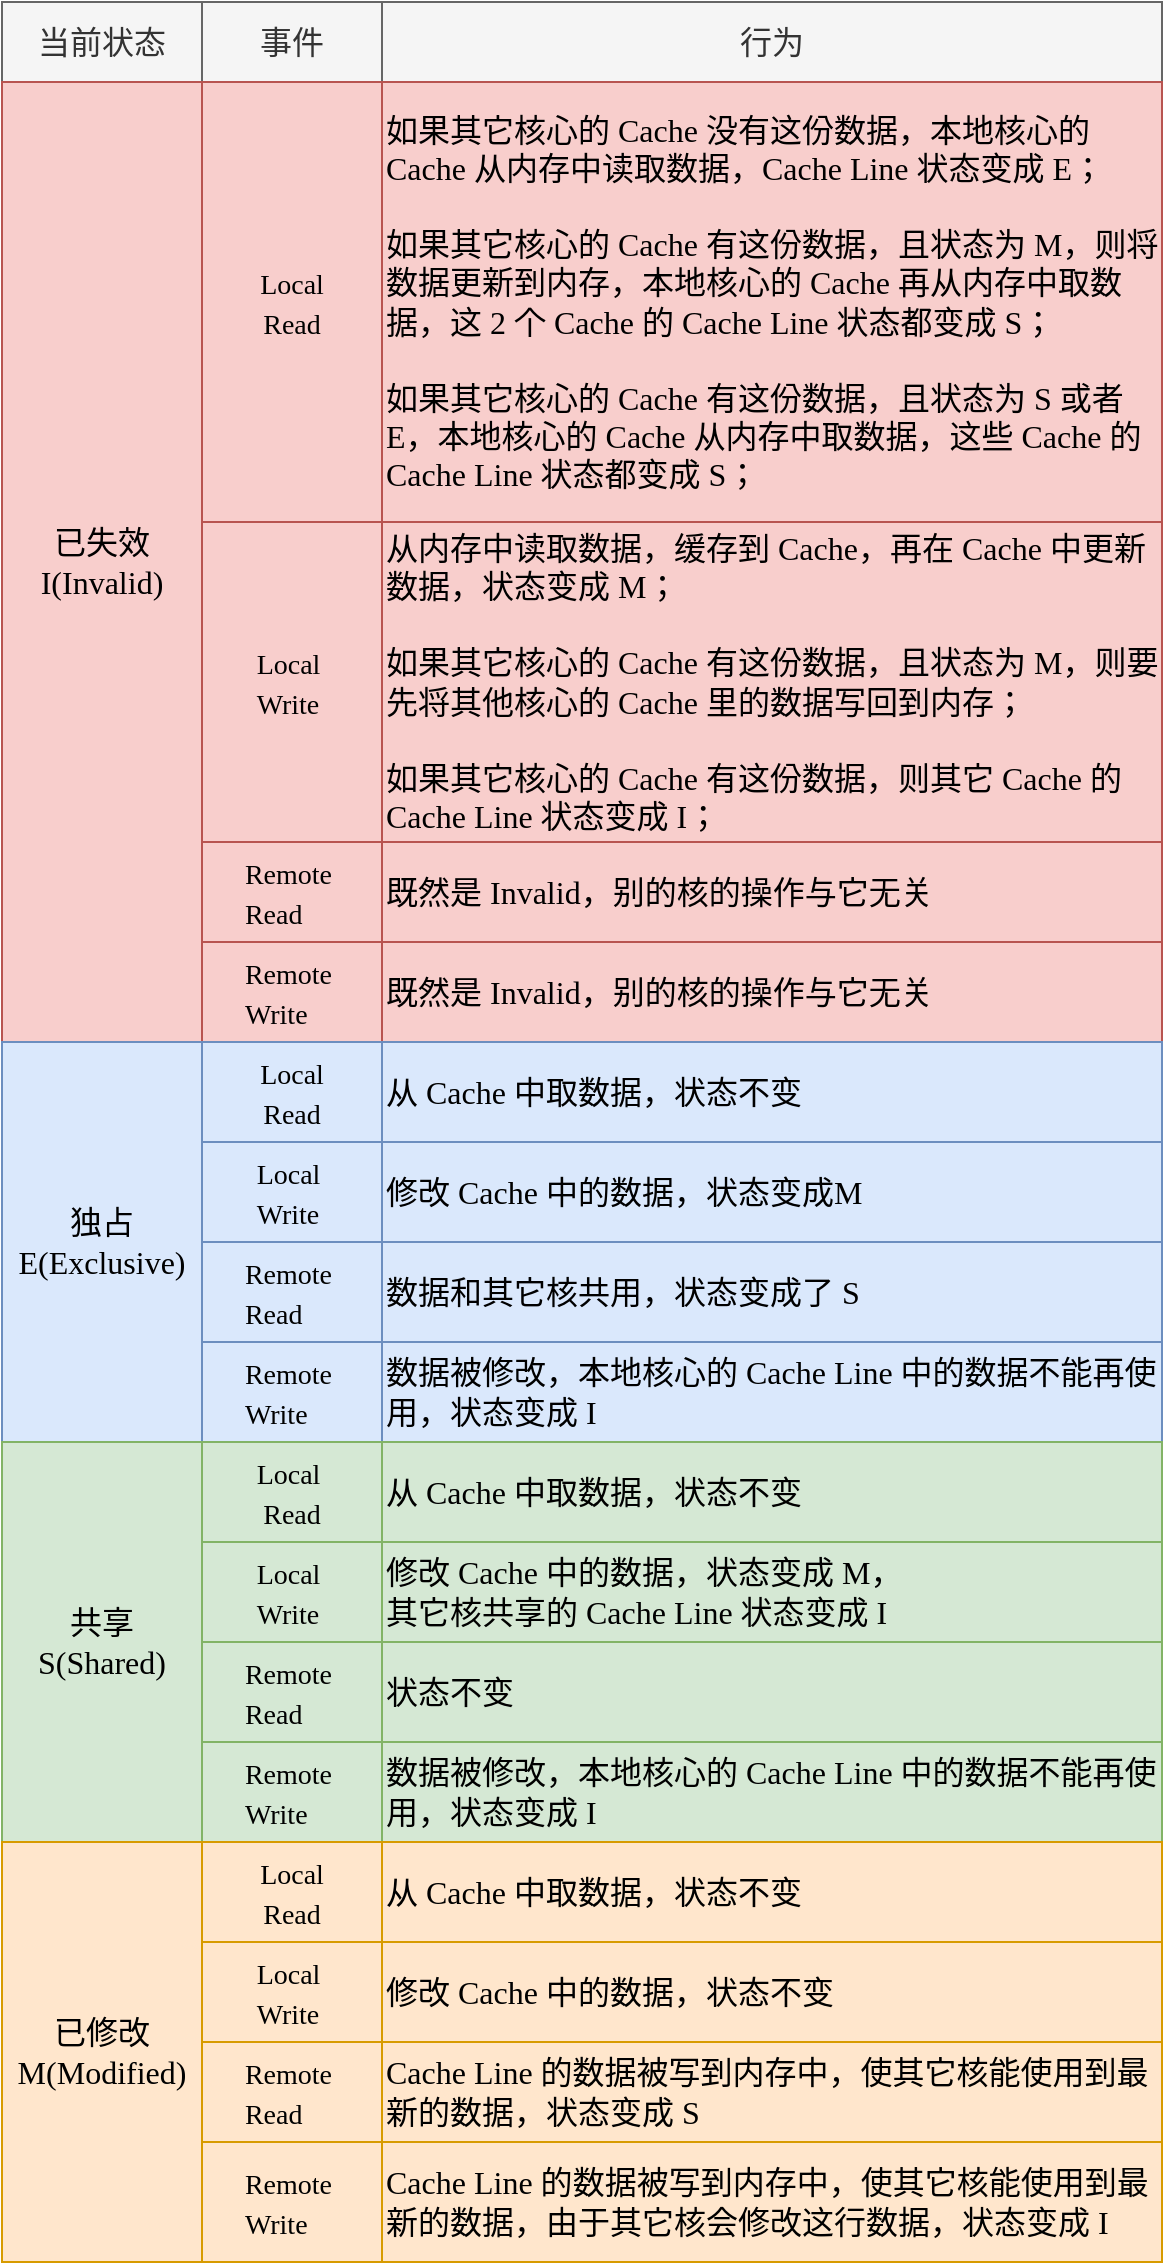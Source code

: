 <mxfile version="13.8.1" type="github">
  <diagram id="H_X2Ao0RTOzGFtQJGk72" name="Page-1">
    <mxGraphModel dx="1422" dy="706" grid="1" gridSize="10" guides="1" tooltips="1" connect="1" arrows="1" fold="1" page="1" pageScale="1" pageWidth="827" pageHeight="1169" math="0" shadow="0">
      <root>
        <mxCell id="0" />
        <mxCell id="1" parent="0" />
        <mxCell id="tkkjbWvbHhPlk-BtSmLQ-1" value="当前状态" style="rounded=0;whiteSpace=wrap;html=1;fontSize=16;fontFamily=Comic Sans MS;fillColor=#f5f5f5;strokeColor=#666666;fontColor=#333333;" vertex="1" parent="1">
          <mxGeometry x="90" y="80" width="100" height="40" as="geometry" />
        </mxCell>
        <mxCell id="tkkjbWvbHhPlk-BtSmLQ-2" value="事件" style="rounded=0;whiteSpace=wrap;html=1;fontSize=16;fontFamily=Comic Sans MS;fillColor=#f5f5f5;strokeColor=#666666;fontColor=#333333;" vertex="1" parent="1">
          <mxGeometry x="190" y="80" width="90" height="40" as="geometry" />
        </mxCell>
        <mxCell id="tkkjbWvbHhPlk-BtSmLQ-3" value="行为" style="rounded=0;whiteSpace=wrap;html=1;fontSize=16;fontFamily=Comic Sans MS;fillColor=#f5f5f5;strokeColor=#666666;fontColor=#333333;" vertex="1" parent="1">
          <mxGeometry x="280" y="80" width="390" height="40" as="geometry" />
        </mxCell>
        <mxCell id="tkkjbWvbHhPlk-BtSmLQ-5" value="&lt;span style=&quot;font-size: 14px ; text-align: left&quot;&gt;Local &lt;br&gt;Read&lt;/span&gt;" style="rounded=0;whiteSpace=wrap;html=1;fontSize=16;fontFamily=Comic Sans MS;fillColor=#f8cecc;strokeColor=#b85450;" vertex="1" parent="1">
          <mxGeometry x="190" y="120" width="90" height="220" as="geometry" />
        </mxCell>
        <mxCell id="tkkjbWvbHhPlk-BtSmLQ-7" value="&lt;div&gt;如果其它核心的 Cache 没有这份数据，本地核心的 Cache 从内存中读取数据，Cache Line 状态变成 E；&lt;/div&gt;&lt;div&gt;&lt;br&gt;&lt;/div&gt;&lt;div&gt;如果其它核心的 Cache 有这份数据，且状态为 M，则将数据更新到内存，本地核心的 Cache 再从内存中取数据，这 2 个 Cache 的 Cache Line 状态都变成 S；&amp;nbsp;&lt;/div&gt;&lt;div&gt;&lt;br&gt;&lt;/div&gt;&lt;div&gt;如果其它核心的 Cache 有这份数据，且状态为 S 或者E，本地核心的 Cache 从内存中取数据，这些 Cache 的 Cache Line 状态都变成 S；&lt;/div&gt;" style="rounded=0;whiteSpace=wrap;html=1;fillColor=#f8cecc;fontSize=16;align=left;fontFamily=Comic Sans MS;strokeColor=#b85450;" vertex="1" parent="1">
          <mxGeometry x="280" y="120" width="390" height="220" as="geometry" />
        </mxCell>
        <mxCell id="tkkjbWvbHhPlk-BtSmLQ-8" value="&lt;div&gt;从内存中读取数据，缓存到 Cache，再在 Cache 中更新数据，状态变成 M；&lt;/div&gt;&lt;div&gt;&lt;br&gt;&lt;/div&gt;&lt;div&gt;如果其它核心的 Cache 有这份数据，且状态为 M，则要先将其他核心的 Cache 里的数据写回到内存；&lt;/div&gt;&lt;div&gt;&lt;br&gt;&lt;/div&gt;&lt;div&gt;如果其它核心的 Cache 有这份数据，则其它 Cache 的Cache Line 状态变成 I；&lt;/div&gt;" style="rounded=0;whiteSpace=wrap;html=1;fillColor=#f8cecc;fontSize=16;align=left;fontFamily=Comic Sans MS;strokeColor=#b85450;" vertex="1" parent="1">
          <mxGeometry x="280" y="340" width="390" height="160" as="geometry" />
        </mxCell>
        <mxCell id="tkkjbWvbHhPlk-BtSmLQ-9" value="&lt;div style=&quot;text-align: left&quot;&gt;&lt;span style=&quot;font-size: 14px&quot;&gt;Local&amp;nbsp;&lt;/span&gt;&lt;/div&gt;&lt;div style=&quot;text-align: left&quot;&gt;&lt;span style=&quot;font-size: 14px&quot;&gt;Write&lt;/span&gt;&lt;/div&gt;" style="rounded=0;whiteSpace=wrap;html=1;fontSize=16;fontFamily=Comic Sans MS;fillColor=#f8cecc;strokeColor=#b85450;" vertex="1" parent="1">
          <mxGeometry x="190" y="340" width="90" height="160" as="geometry" />
        </mxCell>
        <mxCell id="tkkjbWvbHhPlk-BtSmLQ-10" value="既然是 Invalid，别的核的操作与它无关" style="rounded=0;whiteSpace=wrap;html=1;fillColor=#f8cecc;fontSize=16;align=left;fontFamily=Comic Sans MS;strokeColor=#b85450;" vertex="1" parent="1">
          <mxGeometry x="280" y="500" width="390" height="50" as="geometry" />
        </mxCell>
        <mxCell id="tkkjbWvbHhPlk-BtSmLQ-11" value="&lt;div style=&quot;text-align: left&quot;&gt;&lt;span style=&quot;font-size: 14px&quot;&gt;Remote&amp;nbsp;&lt;/span&gt;&lt;/div&gt;&lt;div style=&quot;text-align: left&quot;&gt;&lt;span style=&quot;font-size: 14px&quot;&gt;Read&lt;/span&gt;&lt;br&gt;&lt;/div&gt;" style="rounded=0;whiteSpace=wrap;html=1;fontSize=16;fontFamily=Comic Sans MS;fillColor=#f8cecc;strokeColor=#b85450;" vertex="1" parent="1">
          <mxGeometry x="190" y="500" width="90" height="50" as="geometry" />
        </mxCell>
        <mxCell id="tkkjbWvbHhPlk-BtSmLQ-13" value="既然是 Invalid，别的核的操作与它无关" style="rounded=0;whiteSpace=wrap;html=1;fillColor=#f8cecc;fontSize=16;align=left;fontFamily=Comic Sans MS;strokeColor=#b85450;" vertex="1" parent="1">
          <mxGeometry x="280" y="550" width="390" height="50" as="geometry" />
        </mxCell>
        <mxCell id="tkkjbWvbHhPlk-BtSmLQ-14" value="&lt;div style=&quot;text-align: left&quot;&gt;&lt;span style=&quot;font-size: 14px&quot;&gt;Remote&amp;nbsp;&lt;/span&gt;&lt;/div&gt;&lt;div style=&quot;text-align: left&quot;&gt;&lt;span style=&quot;font-size: 14px&quot;&gt;Write&lt;/span&gt;&lt;/div&gt;" style="rounded=0;whiteSpace=wrap;html=1;fontSize=16;fontFamily=Comic Sans MS;fillColor=#f8cecc;strokeColor=#b85450;" vertex="1" parent="1">
          <mxGeometry x="190" y="550" width="90" height="50" as="geometry" />
        </mxCell>
        <mxCell id="tkkjbWvbHhPlk-BtSmLQ-15" value="已失效&lt;br&gt;I(Invalid)" style="rounded=0;whiteSpace=wrap;html=1;fontSize=16;fontFamily=Comic Sans MS;fillColor=#f8cecc;strokeColor=#b85450;" vertex="1" parent="1">
          <mxGeometry x="90" y="120" width="100" height="480" as="geometry" />
        </mxCell>
        <mxCell id="tkkjbWvbHhPlk-BtSmLQ-20" value="数据和其它核共用，状态变成了 S" style="rounded=0;whiteSpace=wrap;html=1;fillColor=#dae8fc;fontSize=16;align=left;fontFamily=Comic Sans MS;strokeColor=#6c8ebf;" vertex="1" parent="1">
          <mxGeometry x="280" y="700" width="390" height="50" as="geometry" />
        </mxCell>
        <mxCell id="tkkjbWvbHhPlk-BtSmLQ-21" value="&lt;div style=&quot;text-align: left&quot;&gt;&lt;span style=&quot;font-size: 14px&quot;&gt;Remote&amp;nbsp;&lt;/span&gt;&lt;/div&gt;&lt;div style=&quot;text-align: left&quot;&gt;&lt;span style=&quot;font-size: 14px&quot;&gt;Read&lt;/span&gt;&lt;br&gt;&lt;/div&gt;" style="rounded=0;whiteSpace=wrap;html=1;fontSize=16;fontFamily=Comic Sans MS;fillColor=#dae8fc;strokeColor=#6c8ebf;" vertex="1" parent="1">
          <mxGeometry x="190" y="700" width="90" height="50" as="geometry" />
        </mxCell>
        <mxCell id="tkkjbWvbHhPlk-BtSmLQ-22" value="数据被修改，本地核心的 Cache Line 中的数据不能再使用，状态变成 I" style="rounded=0;whiteSpace=wrap;html=1;fillColor=#dae8fc;fontSize=16;align=left;fontFamily=Comic Sans MS;strokeColor=#6c8ebf;" vertex="1" parent="1">
          <mxGeometry x="280" y="750" width="390" height="50" as="geometry" />
        </mxCell>
        <mxCell id="tkkjbWvbHhPlk-BtSmLQ-23" value="&lt;div style=&quot;text-align: left&quot;&gt;&lt;span style=&quot;font-size: 14px&quot;&gt;Remote&amp;nbsp;&lt;/span&gt;&lt;/div&gt;&lt;div style=&quot;text-align: left&quot;&gt;&lt;span style=&quot;font-size: 14px&quot;&gt;Write&lt;/span&gt;&lt;/div&gt;" style="rounded=0;whiteSpace=wrap;html=1;fontSize=16;fontFamily=Comic Sans MS;fillColor=#dae8fc;strokeColor=#6c8ebf;" vertex="1" parent="1">
          <mxGeometry x="190" y="750" width="90" height="50" as="geometry" />
        </mxCell>
        <mxCell id="tkkjbWvbHhPlk-BtSmLQ-24" value="独占&lt;br&gt;E(Exclusive)" style="rounded=0;whiteSpace=wrap;html=1;fontSize=16;fontFamily=Comic Sans MS;fillColor=#dae8fc;strokeColor=#6c8ebf;" vertex="1" parent="1">
          <mxGeometry x="90" y="600" width="100" height="200" as="geometry" />
        </mxCell>
        <mxCell id="tkkjbWvbHhPlk-BtSmLQ-25" value="" style="group;fontFamily=Comic Sans MS;fillColor=#dae8fc;strokeColor=#6c8ebf;" vertex="1" connectable="0" parent="1">
          <mxGeometry x="190" y="600" width="480" height="50" as="geometry" />
        </mxCell>
        <mxCell id="tkkjbWvbHhPlk-BtSmLQ-16" value="&lt;span style=&quot;font-size: 14px ; text-align: left&quot;&gt;Local &lt;br&gt;Read&lt;/span&gt;" style="rounded=0;whiteSpace=wrap;html=1;fontSize=16;fontFamily=Comic Sans MS;fillColor=#dae8fc;strokeColor=#6c8ebf;" vertex="1" parent="tkkjbWvbHhPlk-BtSmLQ-25">
          <mxGeometry width="90" height="50" as="geometry" />
        </mxCell>
        <mxCell id="tkkjbWvbHhPlk-BtSmLQ-17" value="从 Cache 中取数据，状态不变" style="rounded=0;whiteSpace=wrap;html=1;fillColor=#dae8fc;fontSize=16;align=left;fontFamily=Comic Sans MS;strokeColor=#6c8ebf;" vertex="1" parent="tkkjbWvbHhPlk-BtSmLQ-25">
          <mxGeometry x="90" width="390" height="50" as="geometry" />
        </mxCell>
        <mxCell id="tkkjbWvbHhPlk-BtSmLQ-26" value="" style="group;fontFamily=Comic Sans MS;fillColor=#dae8fc;strokeColor=#6c8ebf;" vertex="1" connectable="0" parent="1">
          <mxGeometry x="190" y="650" width="480" height="50" as="geometry" />
        </mxCell>
        <mxCell id="tkkjbWvbHhPlk-BtSmLQ-18" value="修改 Cache 中的数据，状态变成M" style="rounded=0;whiteSpace=wrap;html=1;fillColor=#dae8fc;fontSize=16;align=left;fontFamily=Comic Sans MS;strokeColor=#6c8ebf;" vertex="1" parent="tkkjbWvbHhPlk-BtSmLQ-26">
          <mxGeometry x="90" width="390" height="50" as="geometry" />
        </mxCell>
        <mxCell id="tkkjbWvbHhPlk-BtSmLQ-19" value="&lt;div style=&quot;text-align: left&quot;&gt;&lt;span style=&quot;font-size: 14px&quot;&gt;Local&amp;nbsp;&lt;/span&gt;&lt;/div&gt;&lt;div style=&quot;text-align: left&quot;&gt;&lt;span style=&quot;font-size: 14px&quot;&gt;Write&lt;/span&gt;&lt;/div&gt;" style="rounded=0;whiteSpace=wrap;html=1;fontSize=16;fontFamily=Comic Sans MS;fillColor=#dae8fc;strokeColor=#6c8ebf;" vertex="1" parent="tkkjbWvbHhPlk-BtSmLQ-26">
          <mxGeometry width="90" height="50" as="geometry" />
        </mxCell>
        <mxCell id="tkkjbWvbHhPlk-BtSmLQ-27" value="状态不变" style="rounded=0;whiteSpace=wrap;html=1;fillColor=#d5e8d4;fontSize=16;align=left;fontFamily=Comic Sans MS;strokeColor=#82b366;" vertex="1" parent="1">
          <mxGeometry x="280" y="900" width="390" height="50" as="geometry" />
        </mxCell>
        <mxCell id="tkkjbWvbHhPlk-BtSmLQ-28" value="&lt;div style=&quot;text-align: left&quot;&gt;&lt;span style=&quot;font-size: 14px&quot;&gt;Remote&amp;nbsp;&lt;/span&gt;&lt;/div&gt;&lt;div style=&quot;text-align: left&quot;&gt;&lt;span style=&quot;font-size: 14px&quot;&gt;Read&lt;/span&gt;&lt;br&gt;&lt;/div&gt;" style="rounded=0;whiteSpace=wrap;html=1;fontSize=16;fontFamily=Comic Sans MS;fillColor=#d5e8d4;strokeColor=#82b366;" vertex="1" parent="1">
          <mxGeometry x="190" y="900" width="90" height="50" as="geometry" />
        </mxCell>
        <mxCell id="tkkjbWvbHhPlk-BtSmLQ-29" value="数据被修改，本地核心的 Cache Line 中的数据不能再使用，状态变成 I" style="rounded=0;whiteSpace=wrap;html=1;fillColor=#d5e8d4;fontSize=16;align=left;fontFamily=Comic Sans MS;strokeColor=#82b366;" vertex="1" parent="1">
          <mxGeometry x="280" y="950" width="390" height="50" as="geometry" />
        </mxCell>
        <mxCell id="tkkjbWvbHhPlk-BtSmLQ-30" value="&lt;div style=&quot;text-align: left&quot;&gt;&lt;span style=&quot;font-size: 14px&quot;&gt;Remote&amp;nbsp;&lt;/span&gt;&lt;/div&gt;&lt;div style=&quot;text-align: left&quot;&gt;&lt;span style=&quot;font-size: 14px&quot;&gt;Write&lt;/span&gt;&lt;/div&gt;" style="rounded=0;whiteSpace=wrap;html=1;fontSize=16;fontFamily=Comic Sans MS;fillColor=#d5e8d4;strokeColor=#82b366;" vertex="1" parent="1">
          <mxGeometry x="190" y="950" width="90" height="50" as="geometry" />
        </mxCell>
        <mxCell id="tkkjbWvbHhPlk-BtSmLQ-31" value="共享&lt;br&gt;S(Shared)" style="rounded=0;whiteSpace=wrap;html=1;fontSize=16;fontFamily=Comic Sans MS;fillColor=#d5e8d4;strokeColor=#82b366;" vertex="1" parent="1">
          <mxGeometry x="90" y="800" width="100" height="200" as="geometry" />
        </mxCell>
        <mxCell id="tkkjbWvbHhPlk-BtSmLQ-32" value="" style="group;fontFamily=Comic Sans MS;fillColor=#d5e8d4;strokeColor=#82b366;" vertex="1" connectable="0" parent="1">
          <mxGeometry x="190" y="800" width="480" height="50" as="geometry" />
        </mxCell>
        <mxCell id="tkkjbWvbHhPlk-BtSmLQ-33" value="&lt;span style=&quot;font-size: 14px ; text-align: left&quot;&gt;Local&amp;nbsp;&lt;/span&gt;&lt;br style=&quot;font-size: 14px ; text-align: left&quot;&gt;&lt;span style=&quot;font-size: 14px ; text-align: left&quot;&gt;Read&lt;/span&gt;" style="rounded=0;whiteSpace=wrap;html=1;fontSize=16;fontFamily=Comic Sans MS;fillColor=#d5e8d4;strokeColor=#82b366;" vertex="1" parent="tkkjbWvbHhPlk-BtSmLQ-32">
          <mxGeometry width="90" height="50" as="geometry" />
        </mxCell>
        <mxCell id="tkkjbWvbHhPlk-BtSmLQ-34" value="从 Cache 中取数据，状态不变" style="rounded=0;whiteSpace=wrap;html=1;fillColor=#d5e8d4;fontSize=16;align=left;fontFamily=Comic Sans MS;strokeColor=#82b366;" vertex="1" parent="tkkjbWvbHhPlk-BtSmLQ-32">
          <mxGeometry x="90" width="390" height="50" as="geometry" />
        </mxCell>
        <mxCell id="tkkjbWvbHhPlk-BtSmLQ-35" value="" style="group;fontFamily=Comic Sans MS;fillColor=#d5e8d4;strokeColor=#82b366;" vertex="1" connectable="0" parent="1">
          <mxGeometry x="190" y="850" width="480" height="50" as="geometry" />
        </mxCell>
        <mxCell id="tkkjbWvbHhPlk-BtSmLQ-36" value="&lt;div&gt;修改 Cache 中的数据，状态变成 M，&lt;/div&gt;&lt;div&gt;其它核共享的 Cache Line 状态变成 I&lt;/div&gt;" style="rounded=0;whiteSpace=wrap;html=1;fillColor=#d5e8d4;fontSize=16;align=left;fontFamily=Comic Sans MS;strokeColor=#82b366;" vertex="1" parent="tkkjbWvbHhPlk-BtSmLQ-35">
          <mxGeometry x="90" width="390" height="50" as="geometry" />
        </mxCell>
        <mxCell id="tkkjbWvbHhPlk-BtSmLQ-37" value="&lt;div style=&quot;text-align: left&quot;&gt;&lt;span style=&quot;font-size: 14px&quot;&gt;Local&amp;nbsp;&lt;/span&gt;&lt;/div&gt;&lt;div style=&quot;text-align: left&quot;&gt;&lt;span style=&quot;font-size: 14px&quot;&gt;Write&lt;/span&gt;&lt;/div&gt;" style="rounded=0;whiteSpace=wrap;html=1;fontSize=16;fontFamily=Comic Sans MS;fillColor=#d5e8d4;strokeColor=#82b366;" vertex="1" parent="tkkjbWvbHhPlk-BtSmLQ-35">
          <mxGeometry width="90" height="50" as="geometry" />
        </mxCell>
        <mxCell id="tkkjbWvbHhPlk-BtSmLQ-38" value="Cache Line 的数据被写到内存中，使其它核能使用到最新的数据，状态变成 S" style="rounded=0;whiteSpace=wrap;html=1;fillColor=#ffe6cc;fontSize=16;align=left;fontFamily=Comic Sans MS;strokeColor=#d79b00;" vertex="1" parent="1">
          <mxGeometry x="280" y="1100" width="390" height="50" as="geometry" />
        </mxCell>
        <mxCell id="tkkjbWvbHhPlk-BtSmLQ-39" value="&lt;div style=&quot;text-align: left&quot;&gt;&lt;span style=&quot;font-size: 14px&quot;&gt;Remote&amp;nbsp;&lt;/span&gt;&lt;/div&gt;&lt;div style=&quot;text-align: left&quot;&gt;&lt;span style=&quot;font-size: 14px&quot;&gt;Read&lt;/span&gt;&lt;br&gt;&lt;/div&gt;" style="rounded=0;whiteSpace=wrap;html=1;fontSize=16;fontFamily=Comic Sans MS;fillColor=#ffe6cc;strokeColor=#d79b00;" vertex="1" parent="1">
          <mxGeometry x="190" y="1100" width="90" height="50" as="geometry" />
        </mxCell>
        <mxCell id="tkkjbWvbHhPlk-BtSmLQ-40" value="Cache Line 的&lt;span&gt;数据被写到内存中，使其它核能使用到最新的数据，由于其它核会修改这行数据，&lt;/span&gt;&lt;span&gt;状态变成 I&lt;br&gt;&lt;/span&gt;" style="rounded=0;whiteSpace=wrap;html=1;fillColor=#ffe6cc;fontSize=16;align=left;fontFamily=Comic Sans MS;strokeColor=#d79b00;" vertex="1" parent="1">
          <mxGeometry x="280" y="1150" width="390" height="60" as="geometry" />
        </mxCell>
        <mxCell id="tkkjbWvbHhPlk-BtSmLQ-41" value="&lt;div style=&quot;text-align: left&quot;&gt;&lt;span style=&quot;font-size: 14px&quot;&gt;Remote&amp;nbsp;&lt;/span&gt;&lt;/div&gt;&lt;div style=&quot;text-align: left&quot;&gt;&lt;span style=&quot;font-size: 14px&quot;&gt;Write&lt;/span&gt;&lt;/div&gt;" style="rounded=0;whiteSpace=wrap;html=1;fontSize=16;fontFamily=Comic Sans MS;fillColor=#ffe6cc;strokeColor=#d79b00;" vertex="1" parent="1">
          <mxGeometry x="190" y="1150" width="90" height="60" as="geometry" />
        </mxCell>
        <mxCell id="tkkjbWvbHhPlk-BtSmLQ-42" value="已修改&lt;br&gt;M(Modified)" style="rounded=0;whiteSpace=wrap;html=1;fontSize=16;fontFamily=Comic Sans MS;fillColor=#ffe6cc;strokeColor=#d79b00;" vertex="1" parent="1">
          <mxGeometry x="90" y="1000" width="100" height="210" as="geometry" />
        </mxCell>
        <mxCell id="tkkjbWvbHhPlk-BtSmLQ-43" value="" style="group;fontFamily=Comic Sans MS;fillColor=#ffe6cc;strokeColor=#d79b00;" vertex="1" connectable="0" parent="1">
          <mxGeometry x="190" y="1000" width="480" height="50" as="geometry" />
        </mxCell>
        <mxCell id="tkkjbWvbHhPlk-BtSmLQ-44" value="&lt;span style=&quot;font-size: 14px ; text-align: left&quot;&gt;Local &lt;br&gt;Read&lt;/span&gt;" style="rounded=0;whiteSpace=wrap;html=1;fontSize=16;fontFamily=Comic Sans MS;fillColor=#ffe6cc;strokeColor=#d79b00;" vertex="1" parent="tkkjbWvbHhPlk-BtSmLQ-43">
          <mxGeometry width="90" height="50" as="geometry" />
        </mxCell>
        <mxCell id="tkkjbWvbHhPlk-BtSmLQ-45" value="从 Cache 中取数据，状态不变" style="rounded=0;whiteSpace=wrap;html=1;fillColor=#ffe6cc;fontSize=16;align=left;fontFamily=Comic Sans MS;strokeColor=#d79b00;" vertex="1" parent="tkkjbWvbHhPlk-BtSmLQ-43">
          <mxGeometry x="90" width="390" height="50" as="geometry" />
        </mxCell>
        <mxCell id="tkkjbWvbHhPlk-BtSmLQ-46" value="" style="group;fontFamily=Comic Sans MS;fillColor=#ffe6cc;strokeColor=#d79b00;" vertex="1" connectable="0" parent="1">
          <mxGeometry x="190" y="1050" width="480" height="50" as="geometry" />
        </mxCell>
        <mxCell id="tkkjbWvbHhPlk-BtSmLQ-47" value="修改 Cache 中的数据，状态不变" style="rounded=0;whiteSpace=wrap;html=1;fillColor=#ffe6cc;fontSize=16;align=left;fontFamily=Comic Sans MS;strokeColor=#d79b00;" vertex="1" parent="tkkjbWvbHhPlk-BtSmLQ-46">
          <mxGeometry x="90" width="390" height="50" as="geometry" />
        </mxCell>
        <mxCell id="tkkjbWvbHhPlk-BtSmLQ-48" value="&lt;div style=&quot;text-align: left&quot;&gt;&lt;span style=&quot;font-size: 14px&quot;&gt;Local&amp;nbsp;&lt;/span&gt;&lt;/div&gt;&lt;div style=&quot;text-align: left&quot;&gt;&lt;span style=&quot;font-size: 14px&quot;&gt;Write&lt;/span&gt;&lt;/div&gt;" style="rounded=0;whiteSpace=wrap;html=1;fontSize=16;fontFamily=Comic Sans MS;fillColor=#ffe6cc;strokeColor=#d79b00;" vertex="1" parent="tkkjbWvbHhPlk-BtSmLQ-46">
          <mxGeometry width="90" height="50" as="geometry" />
        </mxCell>
      </root>
    </mxGraphModel>
  </diagram>
</mxfile>
